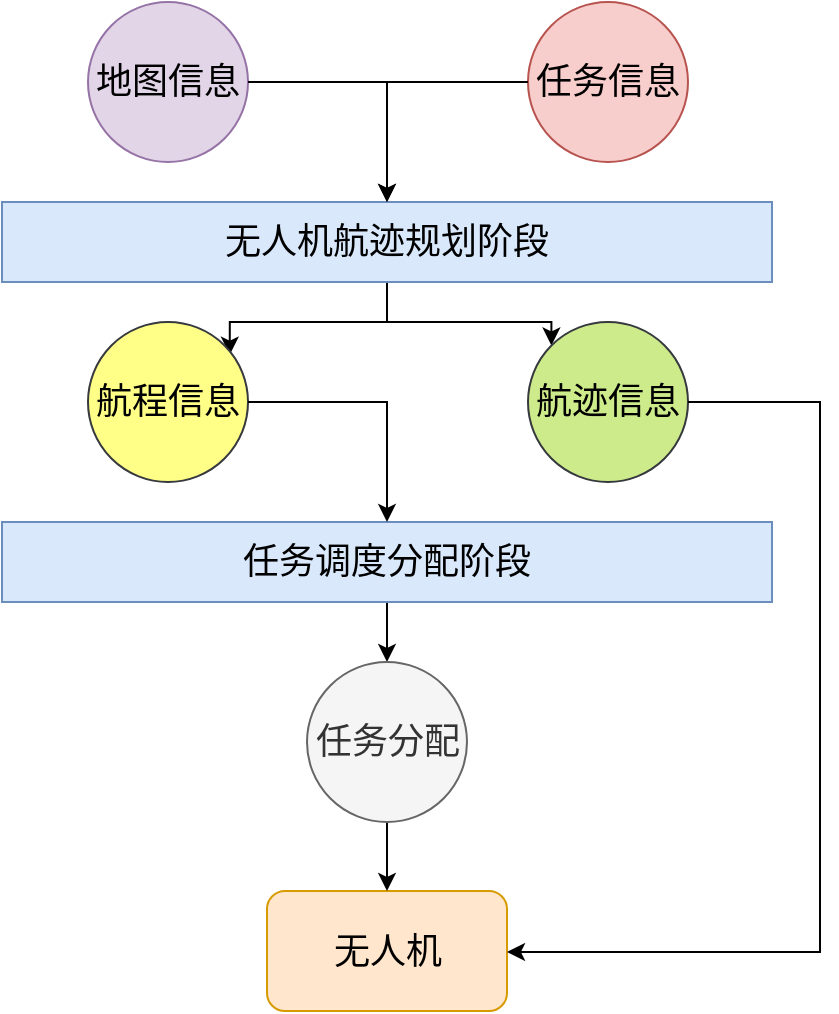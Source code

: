 <mxfile version="17.4.2" type="device"><diagram id="E6KnyS4nDUnHzVg_M8zL" name="第 1 页"><mxGraphModel dx="4740" dy="2917" grid="1" gridSize="10" guides="1" tooltips="1" connect="1" arrows="1" fold="1" page="1" pageScale="1" pageWidth="827" pageHeight="1169" math="0" shadow="0"><root><mxCell id="0"/><mxCell id="1" parent="0"/><mxCell id="XUSp1M0_tIt6Vzfm-kSh-62" style="edgeStyle=orthogonalEdgeStyle;rounded=0;orthogonalLoop=1;jettySize=auto;html=1;exitX=0.5;exitY=1;exitDx=0;exitDy=0;entryX=0.886;entryY=0.204;entryDx=0;entryDy=0;entryPerimeter=0;fontSize=18;" edge="1" parent="1" source="XUSp1M0_tIt6Vzfm-kSh-64" target="XUSp1M0_tIt6Vzfm-kSh-71"><mxGeometry relative="1" as="geometry"/></mxCell><mxCell id="XUSp1M0_tIt6Vzfm-kSh-63" style="edgeStyle=orthogonalEdgeStyle;rounded=0;orthogonalLoop=1;jettySize=auto;html=1;exitX=0.5;exitY=1;exitDx=0;exitDy=0;entryX=0;entryY=0;entryDx=0;entryDy=0;fontSize=18;" edge="1" parent="1" source="XUSp1M0_tIt6Vzfm-kSh-64" target="XUSp1M0_tIt6Vzfm-kSh-72"><mxGeometry relative="1" as="geometry"/></mxCell><mxCell id="XUSp1M0_tIt6Vzfm-kSh-64" value="无人机航迹规划阶段" style="rounded=0;whiteSpace=wrap;html=1;fontSize=18;fillColor=#dae8fc;strokeColor=#6c8ebf;" vertex="1" parent="1"><mxGeometry x="241" y="200" width="385" height="40" as="geometry"/></mxCell><mxCell id="XUSp1M0_tIt6Vzfm-kSh-65" value="" style="group" vertex="1" connectable="0" parent="1"><mxGeometry x="284" y="100" width="300" height="80" as="geometry"/></mxCell><mxCell id="XUSp1M0_tIt6Vzfm-kSh-66" value="地图信息" style="ellipse;whiteSpace=wrap;html=1;aspect=fixed;fontSize=18;fillColor=#e1d5e7;strokeColor=#9673a6;" vertex="1" parent="XUSp1M0_tIt6Vzfm-kSh-65"><mxGeometry width="80" height="80" as="geometry"/></mxCell><mxCell id="XUSp1M0_tIt6Vzfm-kSh-67" value="任务信息" style="ellipse;whiteSpace=wrap;html=1;aspect=fixed;fontSize=18;fillColor=#f8cecc;strokeColor=#b85450;" vertex="1" parent="XUSp1M0_tIt6Vzfm-kSh-65"><mxGeometry x="220" width="80" height="80" as="geometry"/></mxCell><mxCell id="XUSp1M0_tIt6Vzfm-kSh-68" style="edgeStyle=orthogonalEdgeStyle;rounded=0;orthogonalLoop=1;jettySize=auto;html=1;exitX=1;exitY=0.5;exitDx=0;exitDy=0;entryX=0.5;entryY=0;entryDx=0;entryDy=0;fontSize=18;" edge="1" parent="1" source="XUSp1M0_tIt6Vzfm-kSh-66" target="XUSp1M0_tIt6Vzfm-kSh-64"><mxGeometry relative="1" as="geometry"/></mxCell><mxCell id="XUSp1M0_tIt6Vzfm-kSh-69" style="edgeStyle=orthogonalEdgeStyle;rounded=0;orthogonalLoop=1;jettySize=auto;html=1;exitX=0;exitY=0.5;exitDx=0;exitDy=0;entryX=0.5;entryY=0;entryDx=0;entryDy=0;fontSize=18;" edge="1" parent="1" source="XUSp1M0_tIt6Vzfm-kSh-67" target="XUSp1M0_tIt6Vzfm-kSh-64"><mxGeometry relative="1" as="geometry"/></mxCell><mxCell id="XUSp1M0_tIt6Vzfm-kSh-70" value="" style="group" vertex="1" connectable="0" parent="1"><mxGeometry x="284" y="260" width="300" height="80" as="geometry"/></mxCell><mxCell id="XUSp1M0_tIt6Vzfm-kSh-71" value="航程信息" style="ellipse;whiteSpace=wrap;html=1;aspect=fixed;fontSize=18;fillColor=#ffff88;strokeColor=#36393d;" vertex="1" parent="XUSp1M0_tIt6Vzfm-kSh-70"><mxGeometry width="80" height="80" as="geometry"/></mxCell><mxCell id="XUSp1M0_tIt6Vzfm-kSh-72" value="航迹信息" style="ellipse;whiteSpace=wrap;html=1;aspect=fixed;fontSize=18;fillColor=#cdeb8b;strokeColor=#36393d;" vertex="1" parent="XUSp1M0_tIt6Vzfm-kSh-70"><mxGeometry x="220" width="80" height="80" as="geometry"/></mxCell><mxCell id="XUSp1M0_tIt6Vzfm-kSh-73" value="无人机" style="rounded=1;whiteSpace=wrap;html=1;fontSize=18;fillColor=#ffe6cc;strokeColor=#d79b00;" vertex="1" parent="1"><mxGeometry x="373.5" y="544.5" width="120" height="60" as="geometry"/></mxCell><mxCell id="XUSp1M0_tIt6Vzfm-kSh-74" style="edgeStyle=orthogonalEdgeStyle;rounded=0;orthogonalLoop=1;jettySize=auto;html=1;exitX=0.5;exitY=1;exitDx=0;exitDy=0;entryX=0.5;entryY=0;entryDx=0;entryDy=0;fontSize=18;" edge="1" parent="1" source="XUSp1M0_tIt6Vzfm-kSh-75" target="XUSp1M0_tIt6Vzfm-kSh-79"><mxGeometry relative="1" as="geometry"/></mxCell><mxCell id="XUSp1M0_tIt6Vzfm-kSh-75" value="任务调度分配阶段" style="rounded=0;whiteSpace=wrap;html=1;fontSize=18;fillColor=#dae8fc;strokeColor=#6c8ebf;" vertex="1" parent="1"><mxGeometry x="241" y="360" width="385" height="40" as="geometry"/></mxCell><mxCell id="XUSp1M0_tIt6Vzfm-kSh-76" style="edgeStyle=orthogonalEdgeStyle;rounded=0;orthogonalLoop=1;jettySize=auto;html=1;exitX=1;exitY=0.5;exitDx=0;exitDy=0;entryX=0.5;entryY=0;entryDx=0;entryDy=0;fontSize=18;" edge="1" parent="1" source="XUSp1M0_tIt6Vzfm-kSh-71" target="XUSp1M0_tIt6Vzfm-kSh-75"><mxGeometry relative="1" as="geometry"/></mxCell><mxCell id="XUSp1M0_tIt6Vzfm-kSh-77" style="edgeStyle=orthogonalEdgeStyle;rounded=0;orthogonalLoop=1;jettySize=auto;html=1;exitX=1;exitY=0.5;exitDx=0;exitDy=0;entryX=1;entryY=0.5;entryDx=0;entryDy=0;fontSize=18;" edge="1" parent="1" source="XUSp1M0_tIt6Vzfm-kSh-72" target="XUSp1M0_tIt6Vzfm-kSh-73"><mxGeometry relative="1" as="geometry"><Array as="points"><mxPoint x="650" y="300"/><mxPoint x="650" y="575"/><mxPoint x="493" y="575"/></Array></mxGeometry></mxCell><mxCell id="XUSp1M0_tIt6Vzfm-kSh-78" style="edgeStyle=orthogonalEdgeStyle;rounded=0;orthogonalLoop=1;jettySize=auto;html=1;exitX=0.5;exitY=1;exitDx=0;exitDy=0;entryX=0.5;entryY=0;entryDx=0;entryDy=0;fontSize=18;" edge="1" parent="1" source="XUSp1M0_tIt6Vzfm-kSh-79" target="XUSp1M0_tIt6Vzfm-kSh-73"><mxGeometry relative="1" as="geometry"/></mxCell><mxCell id="XUSp1M0_tIt6Vzfm-kSh-79" value="任务分配" style="ellipse;whiteSpace=wrap;html=1;aspect=fixed;fontSize=18;fillColor=#f5f5f5;strokeColor=#666666;fontColor=#333333;" vertex="1" parent="1"><mxGeometry x="393.5" y="430" width="80" height="80" as="geometry"/></mxCell></root></mxGraphModel></diagram></mxfile>